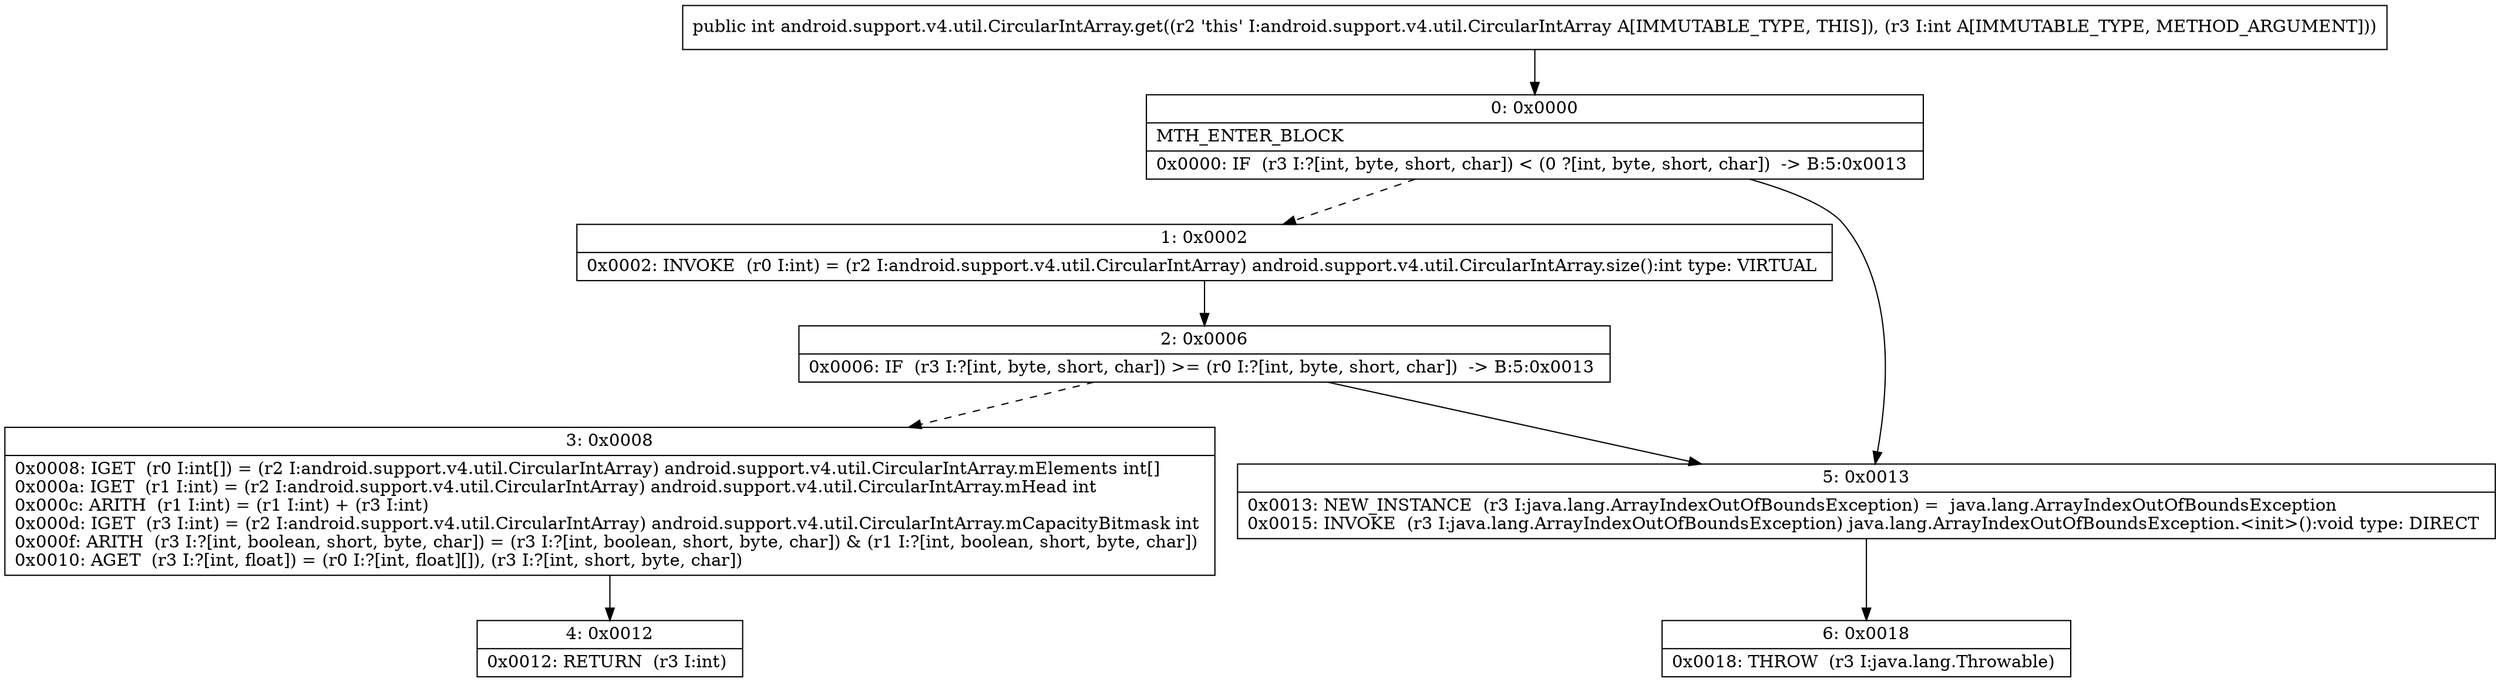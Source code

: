 digraph "CFG forandroid.support.v4.util.CircularIntArray.get(I)I" {
Node_0 [shape=record,label="{0\:\ 0x0000|MTH_ENTER_BLOCK\l|0x0000: IF  (r3 I:?[int, byte, short, char]) \< (0 ?[int, byte, short, char])  \-\> B:5:0x0013 \l}"];
Node_1 [shape=record,label="{1\:\ 0x0002|0x0002: INVOKE  (r0 I:int) = (r2 I:android.support.v4.util.CircularIntArray) android.support.v4.util.CircularIntArray.size():int type: VIRTUAL \l}"];
Node_2 [shape=record,label="{2\:\ 0x0006|0x0006: IF  (r3 I:?[int, byte, short, char]) \>= (r0 I:?[int, byte, short, char])  \-\> B:5:0x0013 \l}"];
Node_3 [shape=record,label="{3\:\ 0x0008|0x0008: IGET  (r0 I:int[]) = (r2 I:android.support.v4.util.CircularIntArray) android.support.v4.util.CircularIntArray.mElements int[] \l0x000a: IGET  (r1 I:int) = (r2 I:android.support.v4.util.CircularIntArray) android.support.v4.util.CircularIntArray.mHead int \l0x000c: ARITH  (r1 I:int) = (r1 I:int) + (r3 I:int) \l0x000d: IGET  (r3 I:int) = (r2 I:android.support.v4.util.CircularIntArray) android.support.v4.util.CircularIntArray.mCapacityBitmask int \l0x000f: ARITH  (r3 I:?[int, boolean, short, byte, char]) = (r3 I:?[int, boolean, short, byte, char]) & (r1 I:?[int, boolean, short, byte, char]) \l0x0010: AGET  (r3 I:?[int, float]) = (r0 I:?[int, float][]), (r3 I:?[int, short, byte, char]) \l}"];
Node_4 [shape=record,label="{4\:\ 0x0012|0x0012: RETURN  (r3 I:int) \l}"];
Node_5 [shape=record,label="{5\:\ 0x0013|0x0013: NEW_INSTANCE  (r3 I:java.lang.ArrayIndexOutOfBoundsException) =  java.lang.ArrayIndexOutOfBoundsException \l0x0015: INVOKE  (r3 I:java.lang.ArrayIndexOutOfBoundsException) java.lang.ArrayIndexOutOfBoundsException.\<init\>():void type: DIRECT \l}"];
Node_6 [shape=record,label="{6\:\ 0x0018|0x0018: THROW  (r3 I:java.lang.Throwable) \l}"];
MethodNode[shape=record,label="{public int android.support.v4.util.CircularIntArray.get((r2 'this' I:android.support.v4.util.CircularIntArray A[IMMUTABLE_TYPE, THIS]), (r3 I:int A[IMMUTABLE_TYPE, METHOD_ARGUMENT])) }"];
MethodNode -> Node_0;
Node_0 -> Node_1[style=dashed];
Node_0 -> Node_5;
Node_1 -> Node_2;
Node_2 -> Node_3[style=dashed];
Node_2 -> Node_5;
Node_3 -> Node_4;
Node_5 -> Node_6;
}

